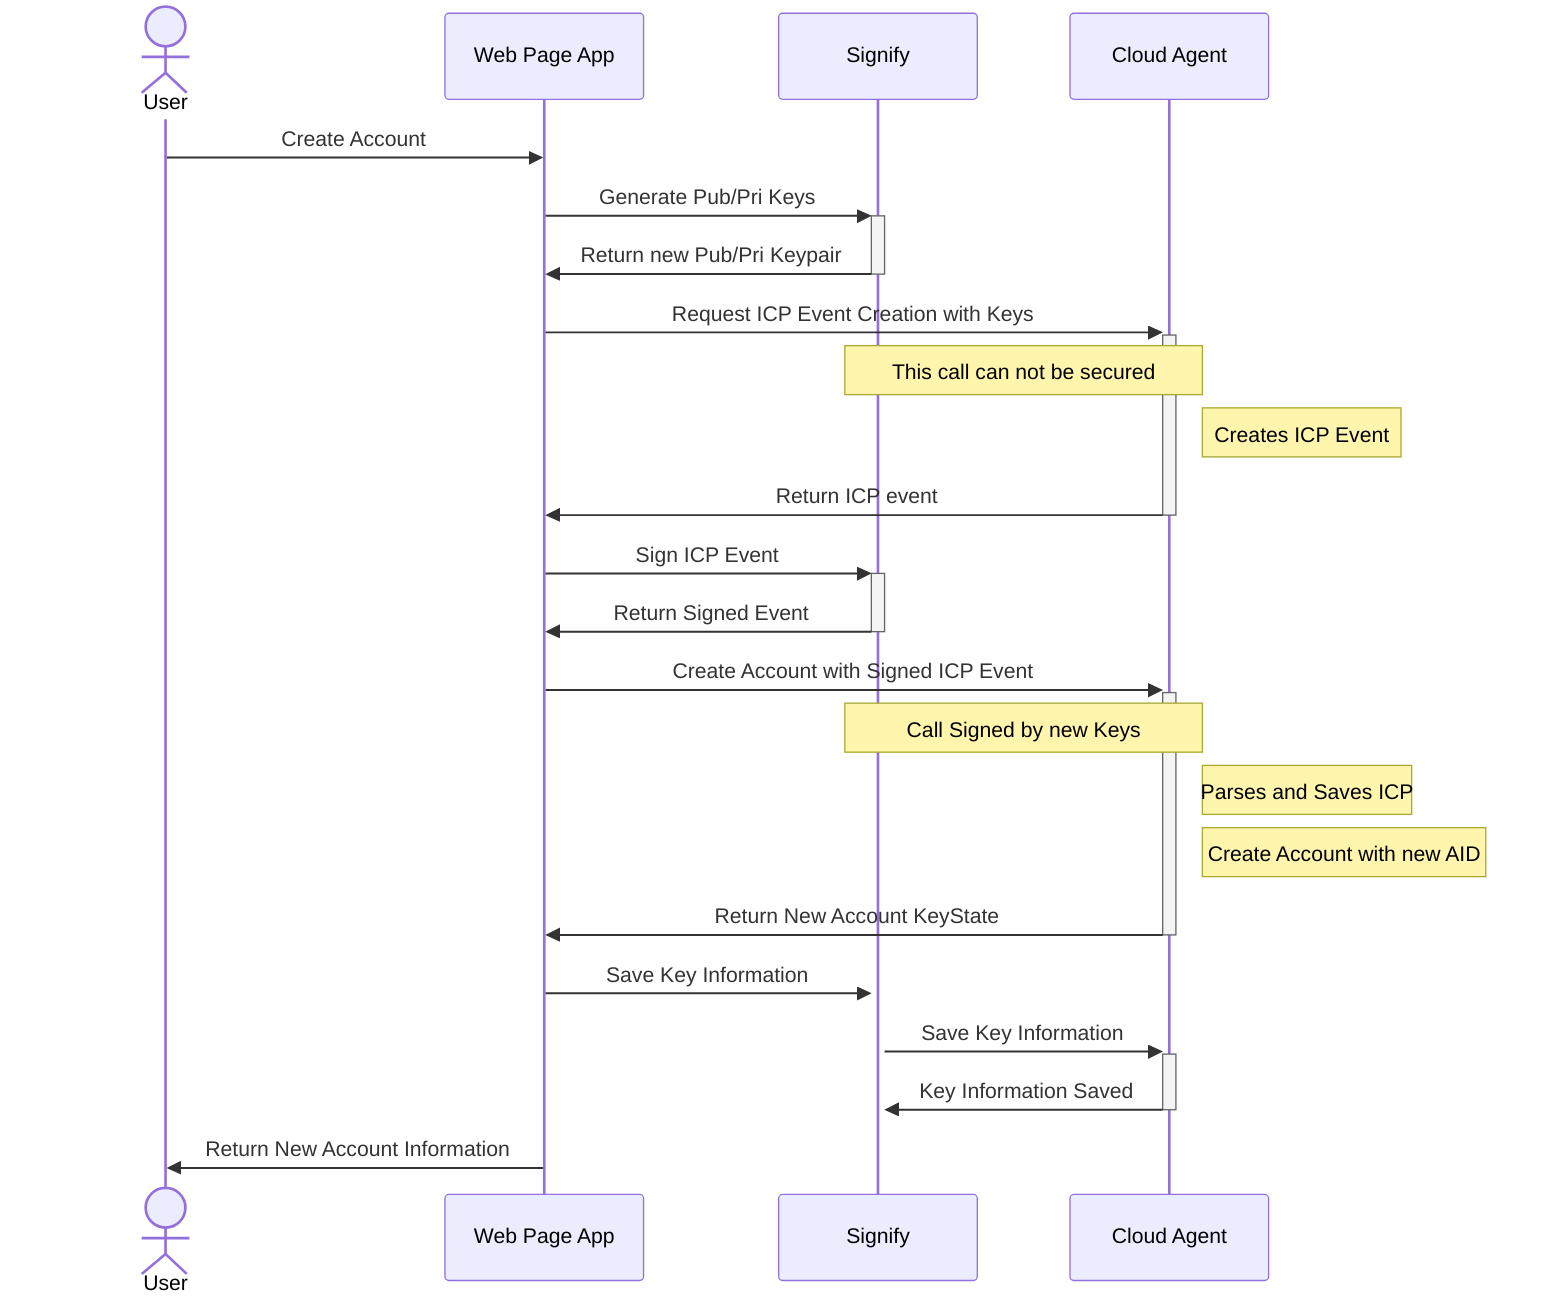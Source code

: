 sequenceDiagram
    actor u as User
    participant a as Web Page App
    participant s as Signify
    participant c as Cloud Agent
    u ->> a: Create Account
    a ->>+ s: Generate Pub/Pri Keys
    s ->>- a: Return new Pub/Pri Keypair
    a ->>+ c: Request ICP Event Creation with Keys
    note over s,c: This call can not be secured
    note right of c: Creates ICP Event
    c ->>- a: Return ICP event
    a ->>+ s: Sign ICP Event
    s ->>- a: Return Signed Event
    a ->>+ c: Create Account with Signed ICP Event
    note over s,c: Call Signed by new Keys
    note right of c: Parses and Saves ICP
    note right of c: Create Account with new AID
    c ->>- a: Return New Account KeyState
    a ->>+ s: Save Key Information
    s ->>+ c: Save Key Information
    c ->>- s: Key Information Saved
    a ->> u: Return New Account Information